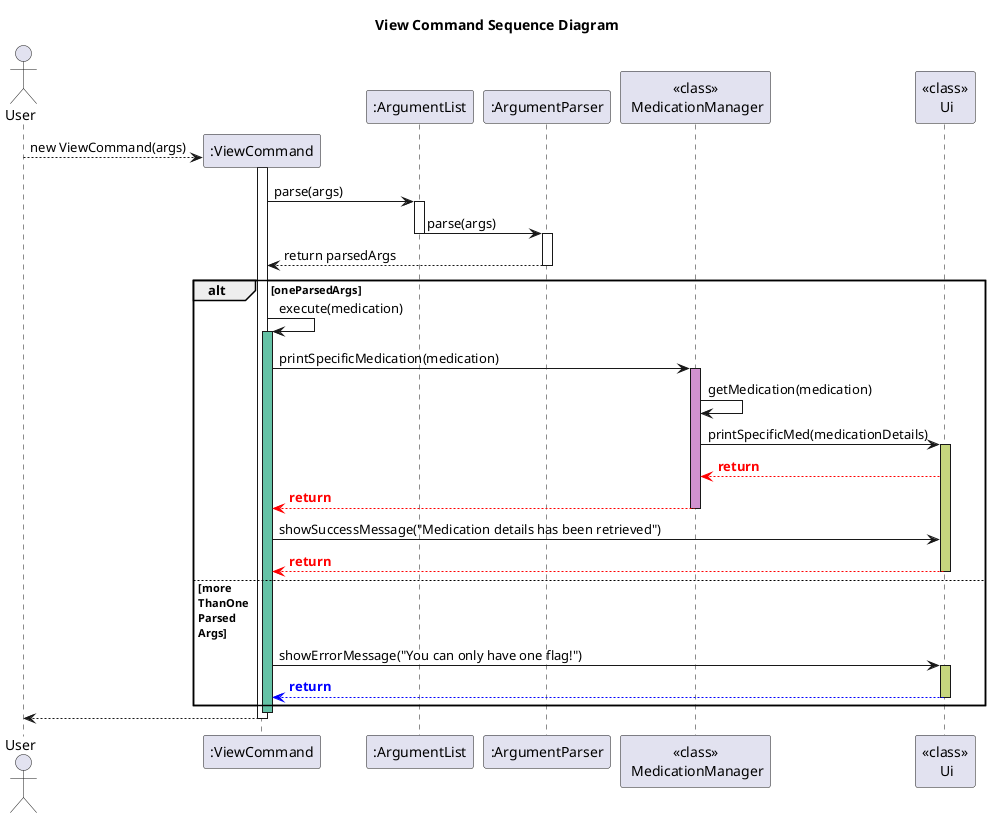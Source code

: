 @startuml

actor User
title View Command Sequence Diagram
participant ":ViewCommand" as ViewCommand
participant ":ArgumentList" as ArgumentList
participant ":ArgumentParser" as ArgumentParser
participant "<<class>>\n MedicationManager" as MedicationManager
participant "<<class>>\n Ui" as Ui

User --> ViewCommand ** : new ViewCommand(args)
activate ViewCommand
ViewCommand -> ArgumentList: parse(args)

activate ArgumentList
ArgumentList -> ArgumentParser: parse(args)
deactivate ArgumentList

activate ArgumentParser
ArgumentParser --> ViewCommand: return parsedArgs
deactivate ArgumentParser

alt #transparent oneParsedArgs
    ViewCommand -> ViewCommand: execute(medication)
    activate ViewCommand #65c2a6

    ViewCommand -> MedicationManager: printSpecificMedication(medication)
    activate MedicationManager #d192d0
    MedicationManager -> MedicationManager: getMedication(medication)

    MedicationManager -> Ui: printSpecificMed(medicationDetails)
    activate Ui #c6d67e
    Ui --[#red]> MedicationManager: <font color=red><b>return
    MedicationManager --[#red]> ViewCommand: <font color=red><b>return
    deactivate MedicationManager

    ViewCommand -> Ui: showSuccessMessage("Medication details has been retrieved")
    Ui --[#red]> ViewCommand: <font color=red><b>return
    deactivate Ui

else #transparent more\nThanOne\nParsed\nArgs
    ViewCommand -> Ui: showErrorMessage("You can only have one flag!")
    activate Ui #c6d67e
    Ui --[#blue]> ViewCommand: <font color=blue><b>return
    deactivate Ui
end

deactivate ViewCommand
User <-- ViewCommand
deactivate ViewCommand

@enduml